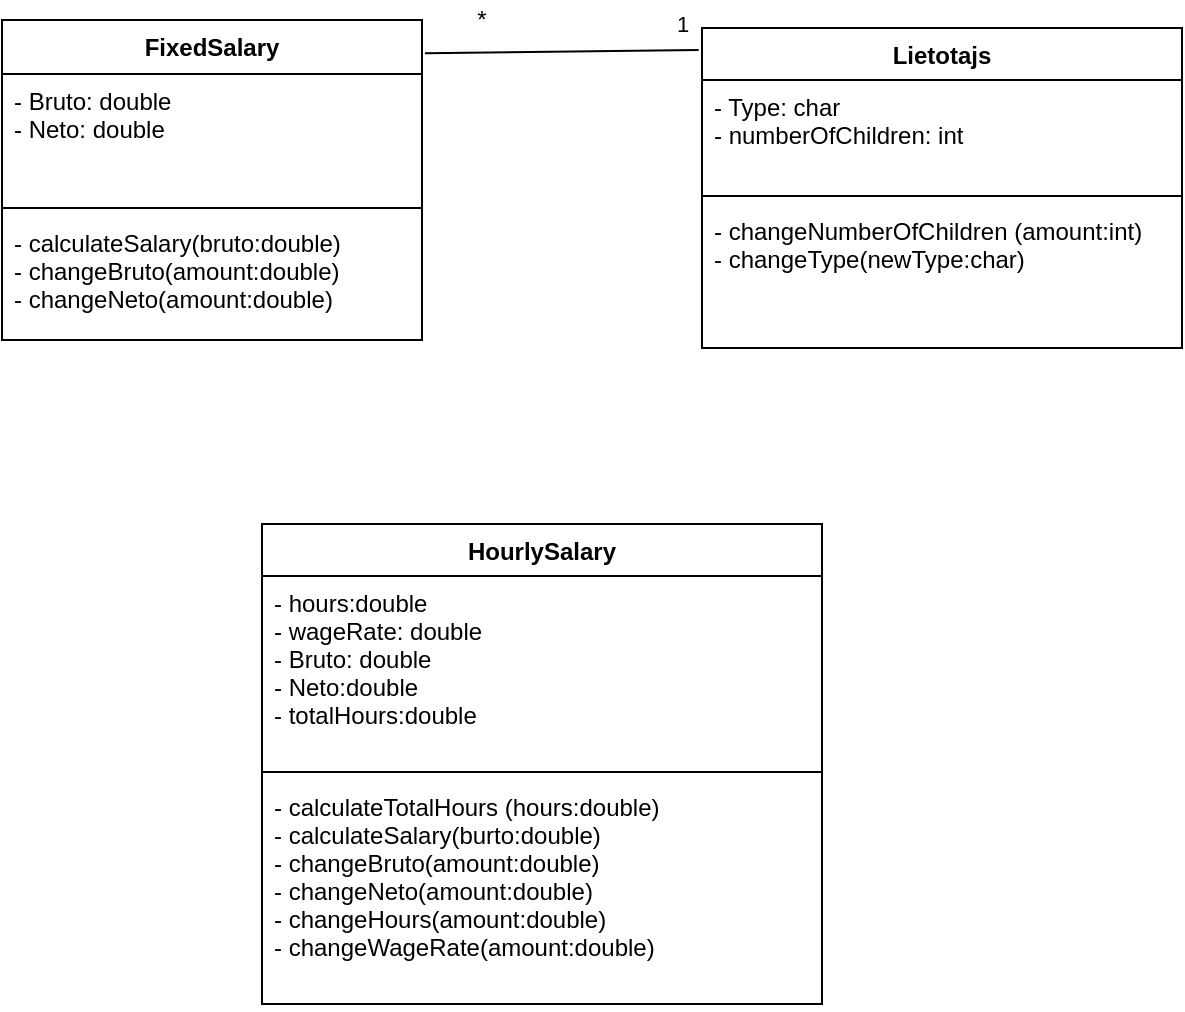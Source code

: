 <mxfile version="10.5.5" type="github"><diagram id="uEVUQhxYYaAsfeXQP3OB" name="Page-1"><mxGraphModel dx="621" dy="536" grid="1" gridSize="10" guides="1" tooltips="1" connect="1" arrows="1" fold="1" page="1" pageScale="1" pageWidth="827" pageHeight="1169" math="0" shadow="0"><root><mxCell id="0"/><mxCell id="1" parent="0"/><mxCell id="OuQEdhxySsI5sdxnEuAX-6" value="FixedSalary" style="swimlane;fontStyle=1;align=center;verticalAlign=top;childLayout=stackLayout;horizontal=1;startSize=27;horizontalStack=0;resizeParent=1;resizeParentMax=0;resizeLast=0;collapsible=1;marginBottom=0;" parent="1" vertex="1"><mxGeometry x="10" y="48" width="210" height="160" as="geometry"/></mxCell><mxCell id="OuQEdhxySsI5sdxnEuAX-7" value="- Bruto: double&#10;- Neto: double&#10;&#10;" style="text;strokeColor=none;fillColor=none;align=left;verticalAlign=top;spacingLeft=4;spacingRight=4;overflow=hidden;rotatable=0;points=[[0,0.5],[1,0.5]];portConstraint=eastwest;" parent="OuQEdhxySsI5sdxnEuAX-6" vertex="1"><mxGeometry y="27" width="210" height="63" as="geometry"/></mxCell><mxCell id="OuQEdhxySsI5sdxnEuAX-8" value="" style="line;strokeWidth=1;fillColor=none;align=left;verticalAlign=middle;spacingTop=-1;spacingLeft=3;spacingRight=3;rotatable=0;labelPosition=right;points=[];portConstraint=eastwest;" parent="OuQEdhxySsI5sdxnEuAX-6" vertex="1"><mxGeometry y="90" width="210" height="8" as="geometry"/></mxCell><mxCell id="OuQEdhxySsI5sdxnEuAX-9" value="- calculateSalary(bruto:double)&#10;- changeBruto(amount:double)&#10;- changeNeto(amount:double)&#10;&#10;" style="text;strokeColor=none;fillColor=none;align=left;verticalAlign=top;spacingLeft=4;spacingRight=4;overflow=hidden;rotatable=0;points=[[0,0.5],[1,0.5]];portConstraint=eastwest;" parent="OuQEdhxySsI5sdxnEuAX-6" vertex="1"><mxGeometry y="98" width="210" height="62" as="geometry"/></mxCell><mxCell id="HsmfVUlUror4OWr0RUcN-1" value="Lietotajs" style="swimlane;fontStyle=1;align=center;verticalAlign=top;childLayout=stackLayout;horizontal=1;startSize=26;horizontalStack=0;resizeParent=1;resizeParentMax=0;resizeLast=0;collapsible=1;marginBottom=0;" vertex="1" parent="1"><mxGeometry x="360" y="52" width="240" height="160" as="geometry"/></mxCell><mxCell id="HsmfVUlUror4OWr0RUcN-2" value="- Type: char&#10;- numberOfChildren: int&#10;" style="text;strokeColor=none;fillColor=none;align=left;verticalAlign=top;spacingLeft=4;spacingRight=4;overflow=hidden;rotatable=0;points=[[0,0.5],[1,0.5]];portConstraint=eastwest;" vertex="1" parent="HsmfVUlUror4OWr0RUcN-1"><mxGeometry y="26" width="240" height="54" as="geometry"/></mxCell><mxCell id="HsmfVUlUror4OWr0RUcN-3" value="" style="line;strokeWidth=1;fillColor=none;align=left;verticalAlign=middle;spacingTop=-1;spacingLeft=3;spacingRight=3;rotatable=0;labelPosition=right;points=[];portConstraint=eastwest;" vertex="1" parent="HsmfVUlUror4OWr0RUcN-1"><mxGeometry y="80" width="240" height="8" as="geometry"/></mxCell><mxCell id="HsmfVUlUror4OWr0RUcN-4" value="- changeNumberOfChildren (amount:int)&#10;- changeType(newType:char)" style="text;strokeColor=none;fillColor=none;align=left;verticalAlign=top;spacingLeft=4;spacingRight=4;overflow=hidden;rotatable=0;points=[[0,0.5],[1,0.5]];portConstraint=eastwest;" vertex="1" parent="HsmfVUlUror4OWr0RUcN-1"><mxGeometry y="88" width="240" height="72" as="geometry"/></mxCell><mxCell id="HsmfVUlUror4OWr0RUcN-12" value="1" style="endArrow=none;html=1;entryX=1.007;entryY=0.104;entryDx=0;entryDy=0;exitX=-0.007;exitY=0.069;exitDx=0;exitDy=0;exitPerimeter=0;entryPerimeter=0;" edge="1" parent="1" source="HsmfVUlUror4OWr0RUcN-1" target="OuQEdhxySsI5sdxnEuAX-6"><mxGeometry x="-0.886" y="-13" width="50" height="50" relative="1" as="geometry"><mxPoint x="10" y="290" as="sourcePoint"/><mxPoint x="60" y="240" as="targetPoint"/><mxPoint as="offset"/></mxGeometry></mxCell><mxCell id="HsmfVUlUror4OWr0RUcN-13" value="*" style="text;html=1;strokeColor=none;fillColor=none;align=center;verticalAlign=middle;whiteSpace=wrap;rounded=0;" vertex="1" parent="1"><mxGeometry x="230" y="38" width="40" height="20" as="geometry"/></mxCell><mxCell id="HsmfVUlUror4OWr0RUcN-14" value="HourlySalary" style="swimlane;fontStyle=1;align=center;verticalAlign=top;childLayout=stackLayout;horizontal=1;startSize=26;horizontalStack=0;resizeParent=1;resizeParentMax=0;resizeLast=0;collapsible=1;marginBottom=0;" vertex="1" parent="1"><mxGeometry x="140" y="300" width="280" height="240" as="geometry"/></mxCell><mxCell id="HsmfVUlUror4OWr0RUcN-15" value="- hours:double&#10;- wageRate: double&#10;- Bruto: double&#10;- Neto:double&#10;- totalHours:double&#10;" style="text;strokeColor=none;fillColor=none;align=left;verticalAlign=top;spacingLeft=4;spacingRight=4;overflow=hidden;rotatable=0;points=[[0,0.5],[1,0.5]];portConstraint=eastwest;" vertex="1" parent="HsmfVUlUror4OWr0RUcN-14"><mxGeometry y="26" width="280" height="94" as="geometry"/></mxCell><mxCell id="HsmfVUlUror4OWr0RUcN-16" value="" style="line;strokeWidth=1;fillColor=none;align=left;verticalAlign=middle;spacingTop=-1;spacingLeft=3;spacingRight=3;rotatable=0;labelPosition=right;points=[];portConstraint=eastwest;" vertex="1" parent="HsmfVUlUror4OWr0RUcN-14"><mxGeometry y="120" width="280" height="8" as="geometry"/></mxCell><mxCell id="HsmfVUlUror4OWr0RUcN-17" value="- calculateTotalHours (hours:double)&#10;- calculateSalary(burto:double)&#10;- changeBruto(amount:double)&#10;- changeNeto(amount:double)&#10;- changeHours(amount:double)&#10;- changeWageRate(amount:double)&#10;" style="text;strokeColor=none;fillColor=none;align=left;verticalAlign=top;spacingLeft=4;spacingRight=4;overflow=hidden;rotatable=0;points=[[0,0.5],[1,0.5]];portConstraint=eastwest;" vertex="1" parent="HsmfVUlUror4OWr0RUcN-14"><mxGeometry y="128" width="280" height="112" as="geometry"/></mxCell></root></mxGraphModel></diagram></mxfile>